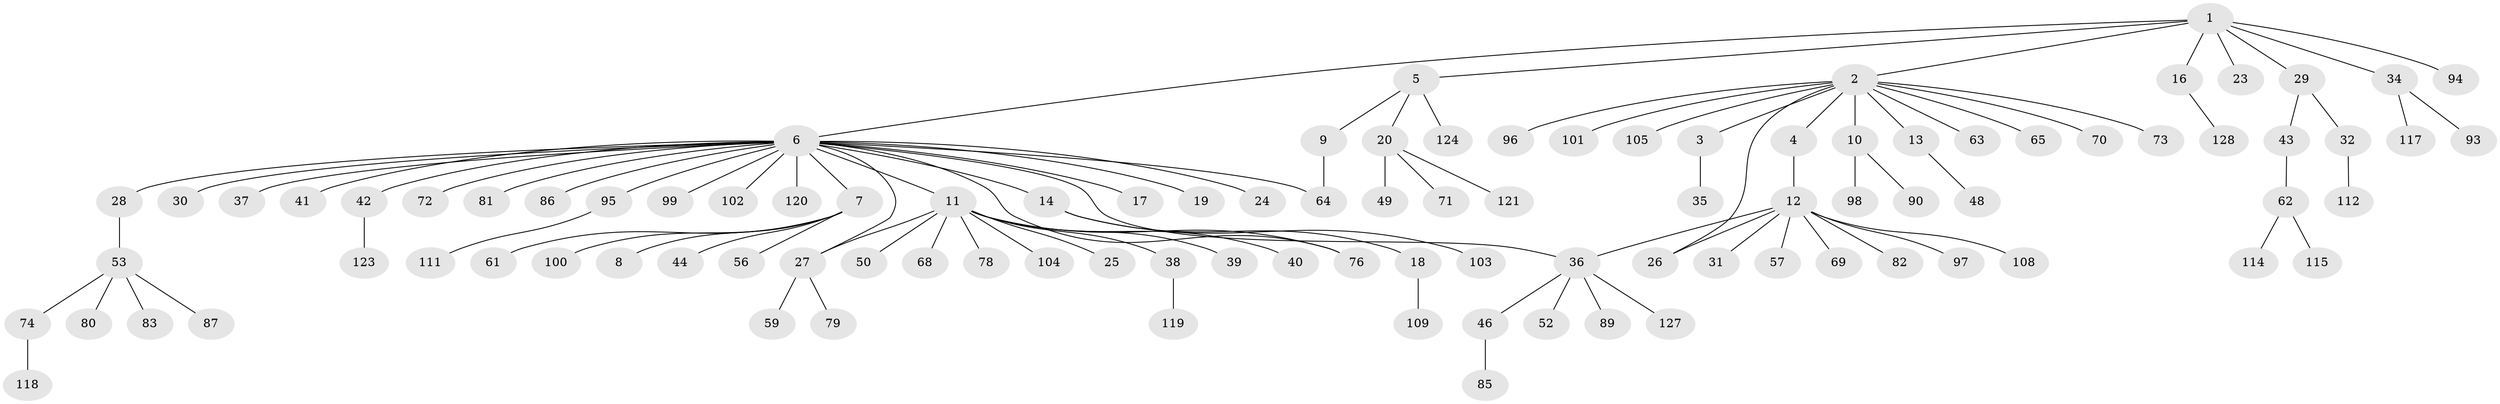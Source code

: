 // original degree distribution, {9: 0.0078125, 14: 0.0078125, 2: 0.2109375, 4: 0.0390625, 21: 0.0078125, 6: 0.015625, 1: 0.6171875, 12: 0.0078125, 7: 0.015625, 3: 0.0625, 5: 0.0078125}
// Generated by graph-tools (version 1.1) at 2025/11/02/27/25 16:11:13]
// undirected, 101 vertices, 105 edges
graph export_dot {
graph [start="1"]
  node [color=gray90,style=filled];
  1 [super="+113"];
  2 [super="+22"];
  3;
  4;
  5;
  6 [super="+15"];
  7 [super="+47"];
  8;
  9 [super="+33"];
  10 [super="+84"];
  11 [super="+55"];
  12 [super="+60"];
  13 [super="+122"];
  14;
  16 [super="+45"];
  17;
  18 [super="+91"];
  19;
  20 [super="+21"];
  23;
  24 [super="+116"];
  25;
  26;
  27 [super="+51"];
  28;
  29;
  30;
  31 [super="+110"];
  32;
  34 [super="+54"];
  35;
  36 [super="+66"];
  37;
  38;
  39;
  40;
  41;
  42 [super="+107"];
  43;
  44;
  46;
  48;
  49;
  50 [super="+92"];
  52 [super="+58"];
  53 [super="+67"];
  56;
  57;
  59;
  61;
  62 [super="+77"];
  63;
  64;
  65;
  68;
  69;
  70;
  71 [super="+88"];
  72 [super="+75"];
  73;
  74;
  76;
  78;
  79;
  80;
  81;
  82;
  83;
  85;
  86;
  87;
  89;
  90;
  93;
  94;
  95;
  96;
  97;
  98;
  99;
  100;
  101 [super="+125"];
  102;
  103;
  104;
  105 [super="+106"];
  108;
  109;
  111;
  112;
  114;
  115;
  117 [super="+126"];
  118;
  119;
  120;
  121;
  123;
  124;
  127;
  128;
  1 -- 2;
  1 -- 5;
  1 -- 6;
  1 -- 16;
  1 -- 23;
  1 -- 29;
  1 -- 34;
  1 -- 94;
  2 -- 3;
  2 -- 4;
  2 -- 10;
  2 -- 13;
  2 -- 26;
  2 -- 63;
  2 -- 65;
  2 -- 70;
  2 -- 73;
  2 -- 96;
  2 -- 101;
  2 -- 105;
  3 -- 35;
  4 -- 12;
  5 -- 9;
  5 -- 20;
  5 -- 124;
  6 -- 7;
  6 -- 11;
  6 -- 14;
  6 -- 17;
  6 -- 19;
  6 -- 24;
  6 -- 27;
  6 -- 28;
  6 -- 30;
  6 -- 36;
  6 -- 42;
  6 -- 64;
  6 -- 72;
  6 -- 76;
  6 -- 81;
  6 -- 86;
  6 -- 95;
  6 -- 99;
  6 -- 102;
  6 -- 120;
  6 -- 41;
  6 -- 37;
  7 -- 8;
  7 -- 44;
  7 -- 61;
  7 -- 100;
  7 -- 56;
  9 -- 64;
  10 -- 90;
  10 -- 98;
  11 -- 25;
  11 -- 27;
  11 -- 38;
  11 -- 39;
  11 -- 40;
  11 -- 50;
  11 -- 68;
  11 -- 76;
  11 -- 78;
  11 -- 104;
  12 -- 26;
  12 -- 31;
  12 -- 57;
  12 -- 69;
  12 -- 108;
  12 -- 97;
  12 -- 82;
  12 -- 36;
  13 -- 48;
  14 -- 18;
  14 -- 103;
  16 -- 128;
  18 -- 109;
  20 -- 49;
  20 -- 121;
  20 -- 71;
  27 -- 59;
  27 -- 79;
  28 -- 53;
  29 -- 32;
  29 -- 43;
  32 -- 112;
  34 -- 93;
  34 -- 117;
  36 -- 46;
  36 -- 52;
  36 -- 89;
  36 -- 127;
  38 -- 119;
  42 -- 123;
  43 -- 62;
  46 -- 85;
  53 -- 74;
  53 -- 80;
  53 -- 83;
  53 -- 87;
  62 -- 114;
  62 -- 115;
  74 -- 118;
  95 -- 111;
}
